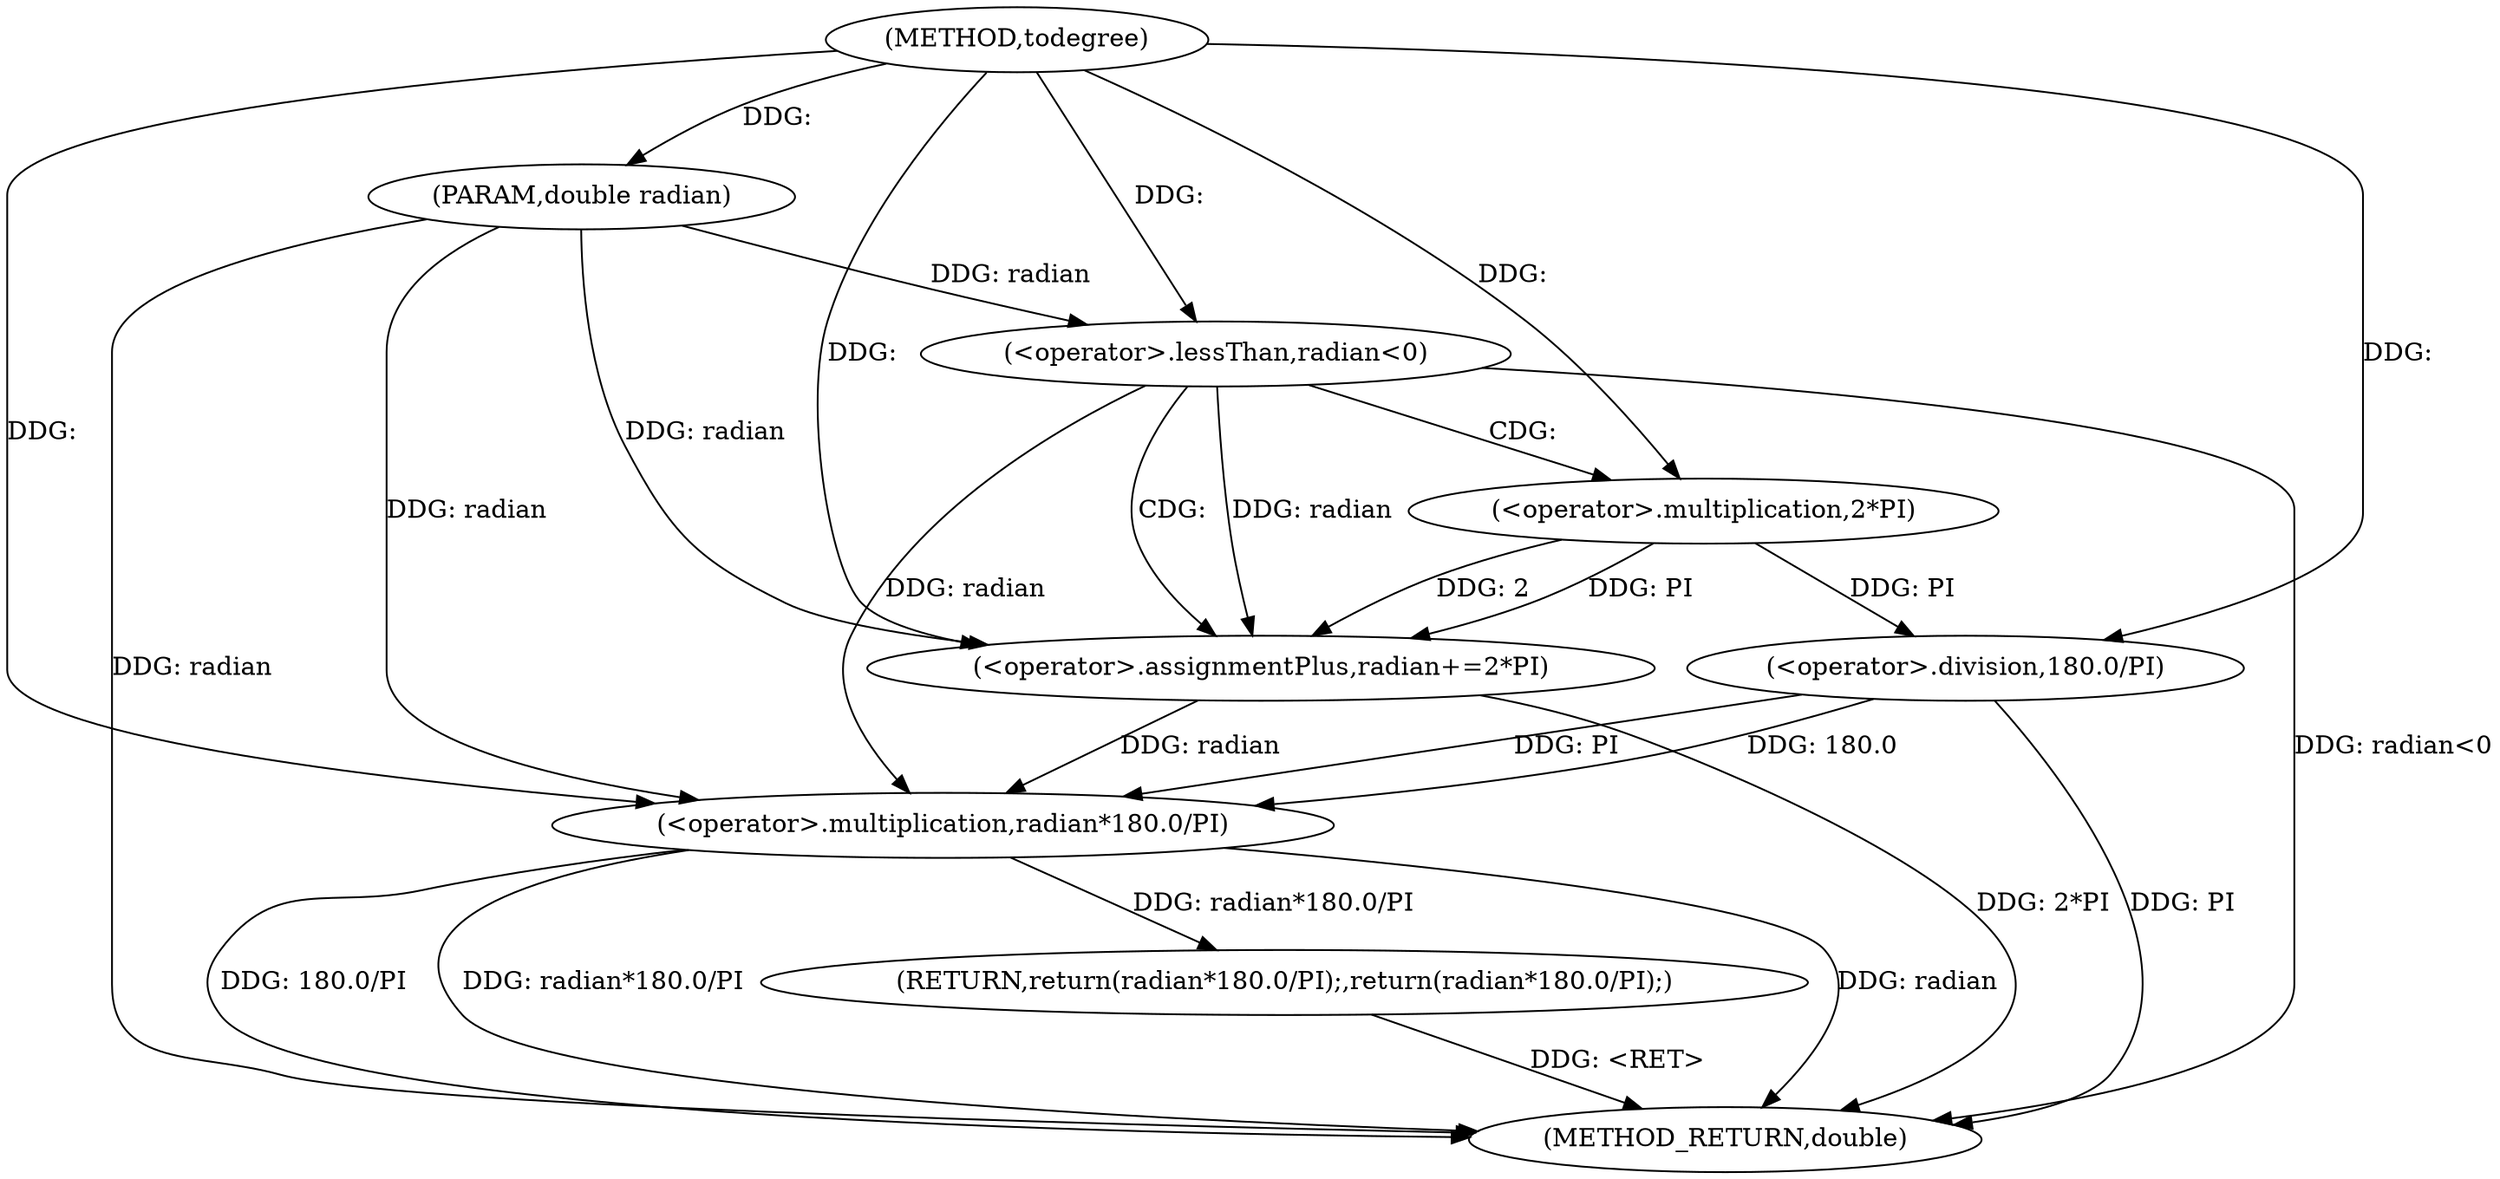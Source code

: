 digraph "todegree" {  
"1000120" [label = "(METHOD,todegree)" ]
"1000138" [label = "(METHOD_RETURN,double)" ]
"1000121" [label = "(PARAM,double radian)" ]
"1000132" [label = "(RETURN,return(radian*180.0/PI);,return(radian*180.0/PI);)" ]
"1000124" [label = "(<operator>.lessThan,radian<0)" ]
"1000127" [label = "(<operator>.assignmentPlus,radian+=2*PI)" ]
"1000133" [label = "(<operator>.multiplication,radian*180.0/PI)" ]
"1000129" [label = "(<operator>.multiplication,2*PI)" ]
"1000135" [label = "(<operator>.division,180.0/PI)" ]
  "1000132" -> "1000138"  [ label = "DDG: <RET>"] 
  "1000121" -> "1000138"  [ label = "DDG: radian"] 
  "1000124" -> "1000138"  [ label = "DDG: radian<0"] 
  "1000127" -> "1000138"  [ label = "DDG: 2*PI"] 
  "1000133" -> "1000138"  [ label = "DDG: radian"] 
  "1000135" -> "1000138"  [ label = "DDG: PI"] 
  "1000133" -> "1000138"  [ label = "DDG: 180.0/PI"] 
  "1000133" -> "1000138"  [ label = "DDG: radian*180.0/PI"] 
  "1000120" -> "1000121"  [ label = "DDG: "] 
  "1000133" -> "1000132"  [ label = "DDG: radian*180.0/PI"] 
  "1000129" -> "1000127"  [ label = "DDG: 2"] 
  "1000129" -> "1000127"  [ label = "DDG: PI"] 
  "1000121" -> "1000124"  [ label = "DDG: radian"] 
  "1000120" -> "1000124"  [ label = "DDG: "] 
  "1000124" -> "1000127"  [ label = "DDG: radian"] 
  "1000121" -> "1000127"  [ label = "DDG: radian"] 
  "1000120" -> "1000127"  [ label = "DDG: "] 
  "1000124" -> "1000133"  [ label = "DDG: radian"] 
  "1000127" -> "1000133"  [ label = "DDG: radian"] 
  "1000121" -> "1000133"  [ label = "DDG: radian"] 
  "1000120" -> "1000133"  [ label = "DDG: "] 
  "1000135" -> "1000133"  [ label = "DDG: PI"] 
  "1000135" -> "1000133"  [ label = "DDG: 180.0"] 
  "1000120" -> "1000129"  [ label = "DDG: "] 
  "1000120" -> "1000135"  [ label = "DDG: "] 
  "1000129" -> "1000135"  [ label = "DDG: PI"] 
  "1000124" -> "1000129"  [ label = "CDG: "] 
  "1000124" -> "1000127"  [ label = "CDG: "] 
}

